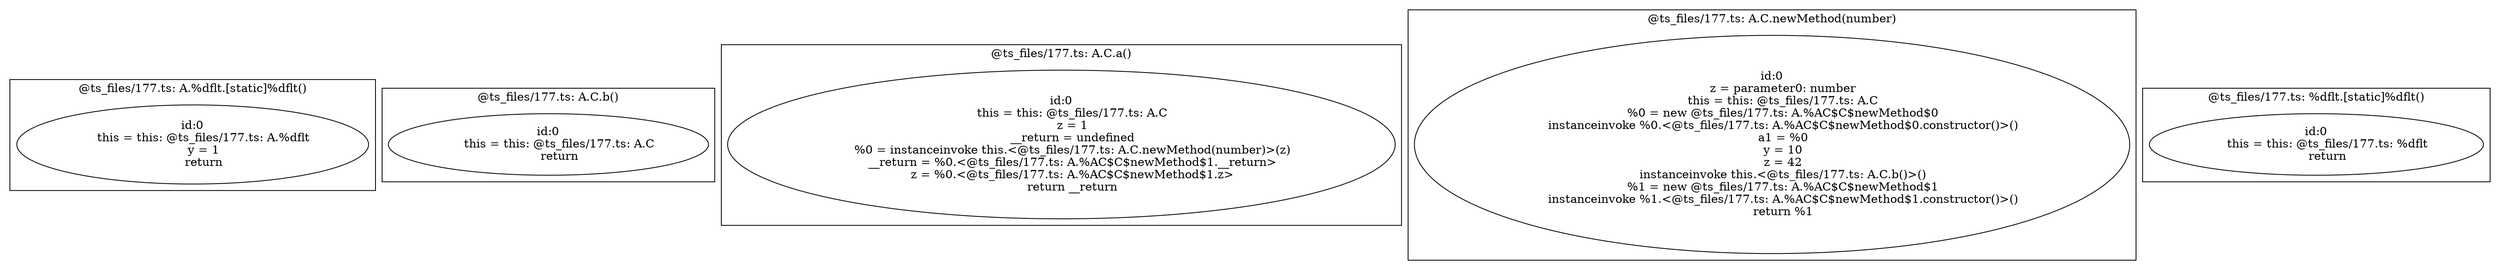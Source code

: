 digraph "177.ts" {
subgraph "cluster_@ts_files/177.ts: A.%dflt.[static]%dflt()" {
  label="@ts_files/177.ts: A.%dflt.[static]%dflt()";
  Node34900 [label="id:0
      this = this: @ts_files/177.ts: A.%dflt
      y = 1
      return"];
}
subgraph "cluster_@ts_files/177.ts: A.C.b()" {
  label="@ts_files/177.ts: A.C.b()";
  Node18970 [label="id:0
      this = this: @ts_files/177.ts: A.C
      return"];
}
subgraph "cluster_@ts_files/177.ts: A.C.a()" {
  label="@ts_files/177.ts: A.C.a()";
  Node18960 [label="id:0
      this = this: @ts_files/177.ts: A.C
      z = 1
      __return = undefined
      %0 = instanceinvoke this.<@ts_files/177.ts: A.C.newMethod(number)>(z)
      __return = %0.<@ts_files/177.ts: A.%AC$C$newMethod$1.__return>
      z = %0.<@ts_files/177.ts: A.%AC$C$newMethod$1.z>
      return __return"];
}
subgraph "cluster_@ts_files/177.ts: A.C.newMethod(number)" {
  label="@ts_files/177.ts: A.C.newMethod(number)";
  Node33870 [label="id:0
      z = parameter0: number
      this = this: @ts_files/177.ts: A.C
      %0 = new @ts_files/177.ts: A.%AC$C$newMethod$0
      instanceinvoke %0.<@ts_files/177.ts: A.%AC$C$newMethod$0.constructor()>()
      a1 = %0
      y = 10
      z = 42
      instanceinvoke this.<@ts_files/177.ts: A.C.b()>()
      %1 = new @ts_files/177.ts: A.%AC$C$newMethod$1
      instanceinvoke %1.<@ts_files/177.ts: A.%AC$C$newMethod$1.constructor()>()
      return %1"];
}
subgraph "cluster_@ts_files/177.ts: %dflt.[static]%dflt()" {
  label="@ts_files/177.ts: %dflt.[static]%dflt()";
  Node33790 [label="id:0
      this = this: @ts_files/177.ts: %dflt
      return"];
}
}
